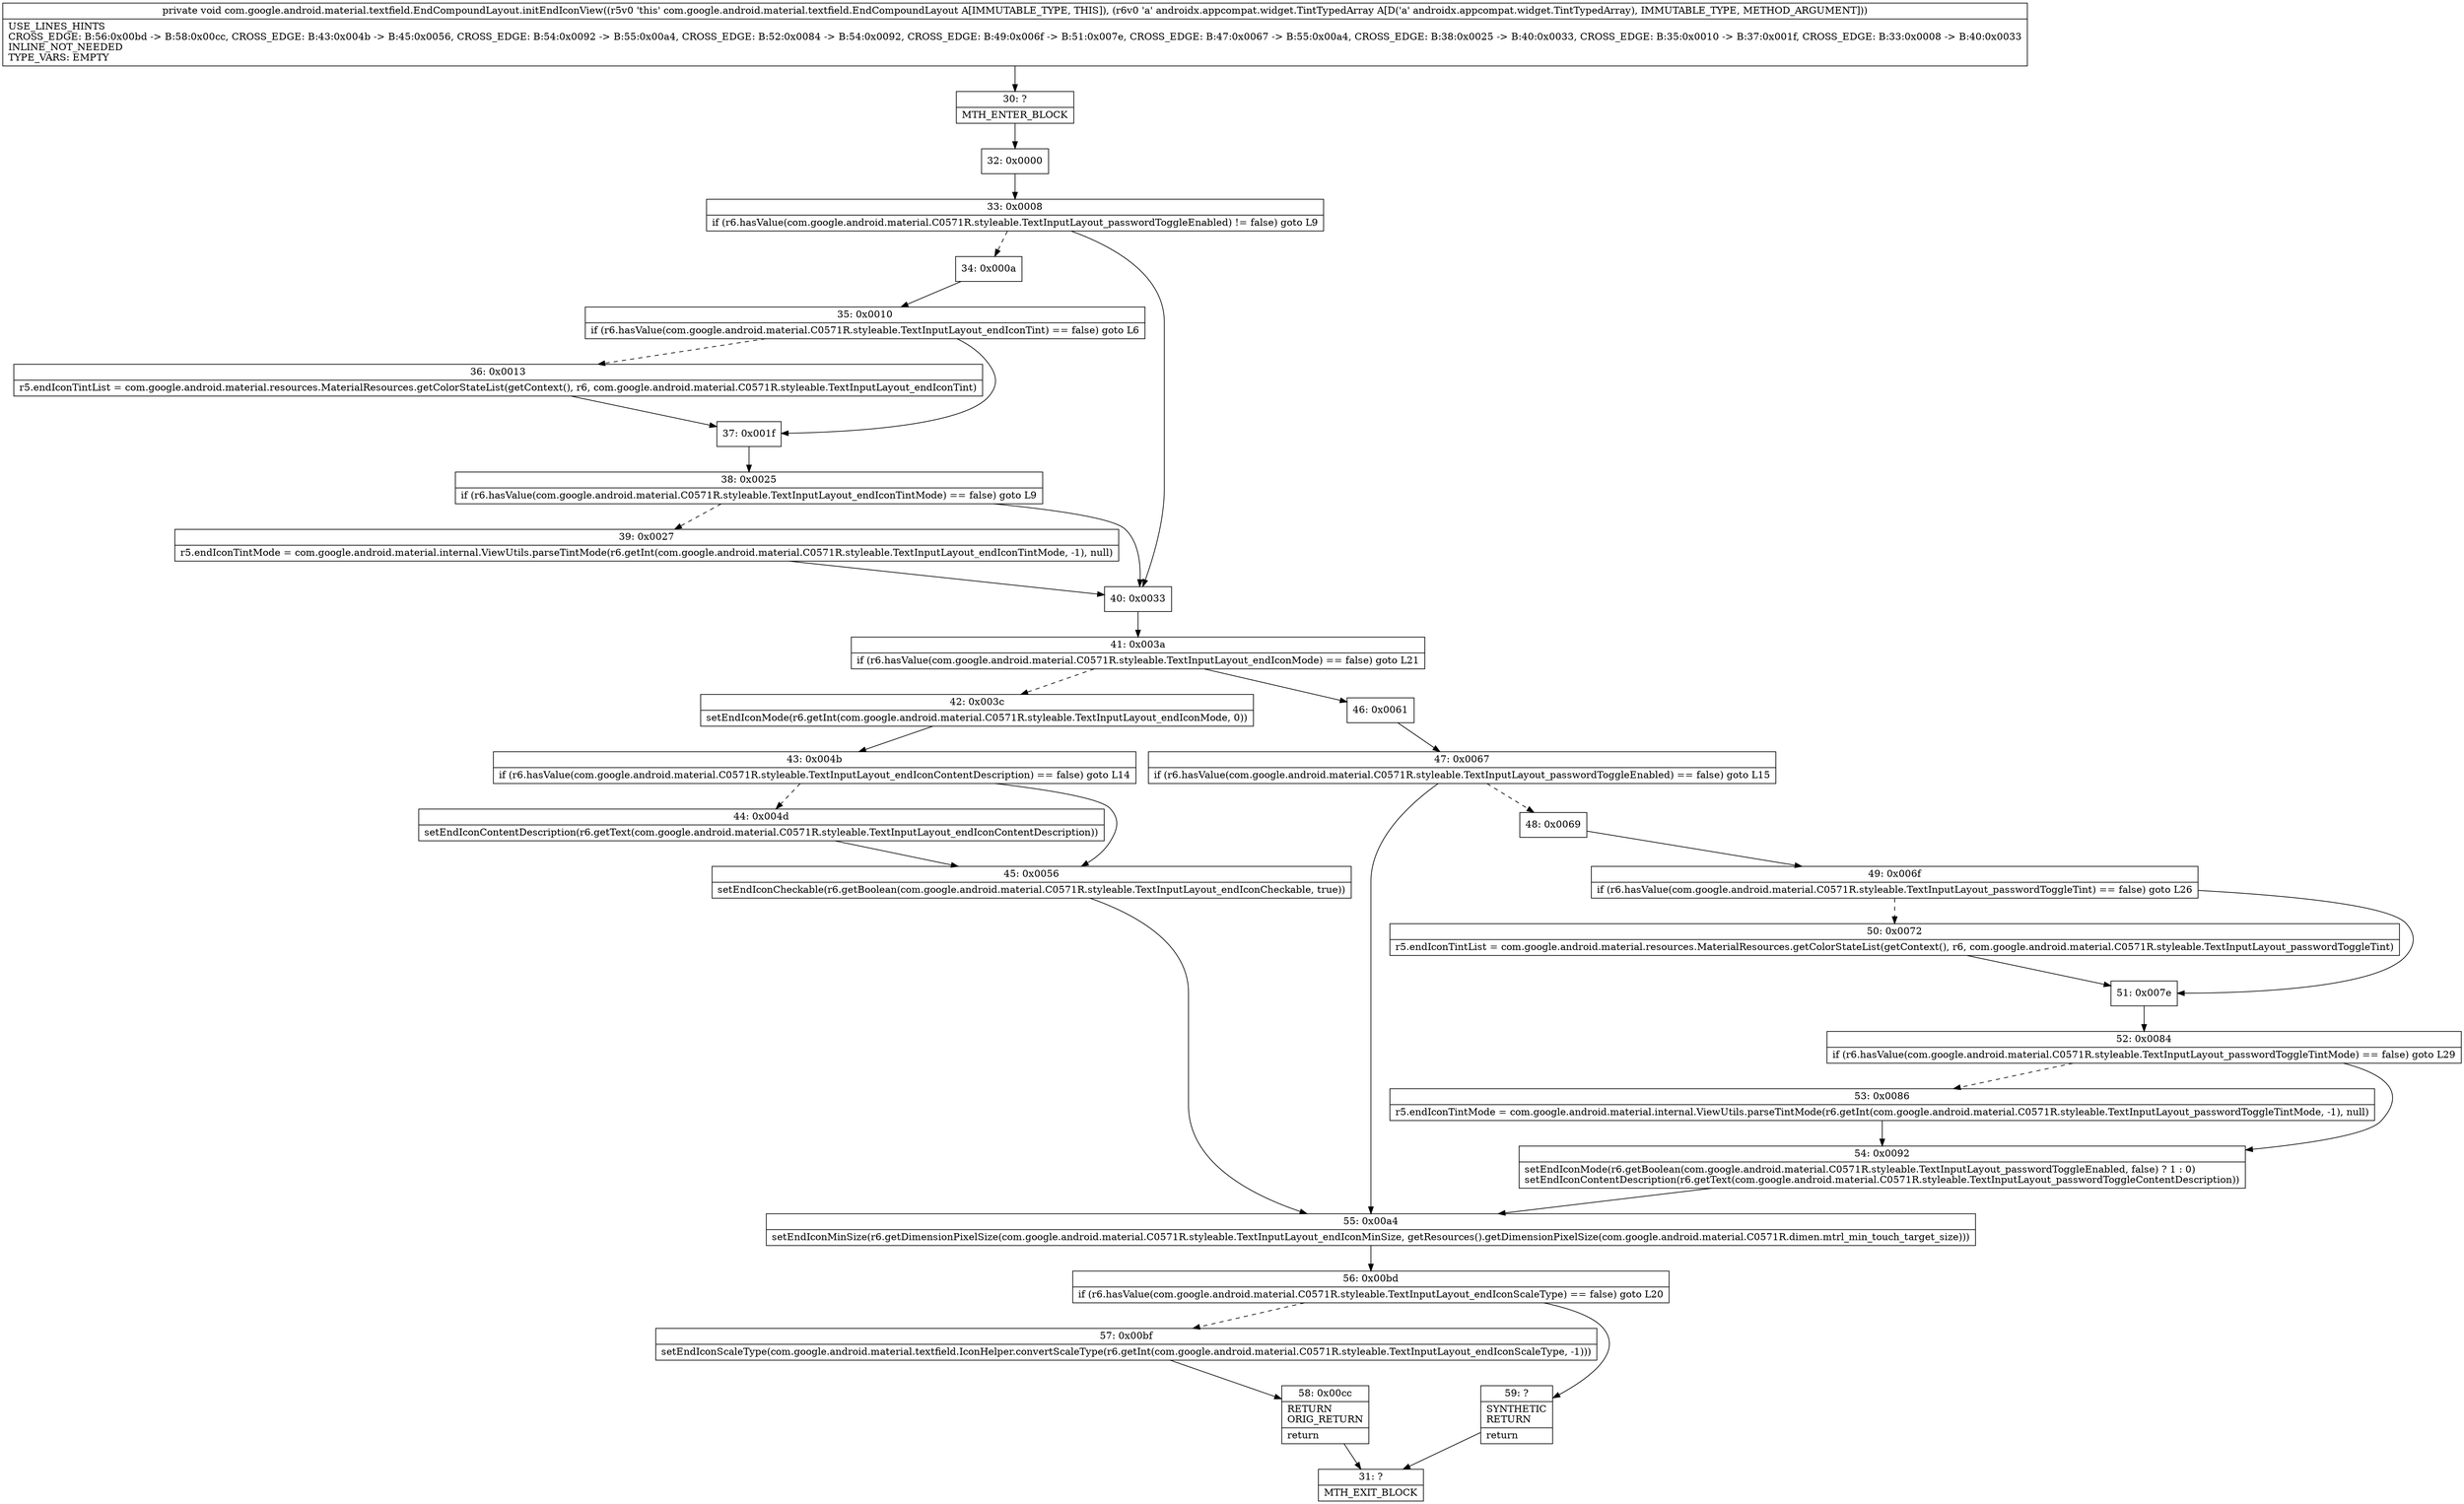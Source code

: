 digraph "CFG forcom.google.android.material.textfield.EndCompoundLayout.initEndIconView(Landroidx\/appcompat\/widget\/TintTypedArray;)V" {
Node_30 [shape=record,label="{30\:\ ?|MTH_ENTER_BLOCK\l}"];
Node_32 [shape=record,label="{32\:\ 0x0000}"];
Node_33 [shape=record,label="{33\:\ 0x0008|if (r6.hasValue(com.google.android.material.C0571R.styleable.TextInputLayout_passwordToggleEnabled) != false) goto L9\l}"];
Node_34 [shape=record,label="{34\:\ 0x000a}"];
Node_35 [shape=record,label="{35\:\ 0x0010|if (r6.hasValue(com.google.android.material.C0571R.styleable.TextInputLayout_endIconTint) == false) goto L6\l}"];
Node_36 [shape=record,label="{36\:\ 0x0013|r5.endIconTintList = com.google.android.material.resources.MaterialResources.getColorStateList(getContext(), r6, com.google.android.material.C0571R.styleable.TextInputLayout_endIconTint)\l}"];
Node_37 [shape=record,label="{37\:\ 0x001f}"];
Node_38 [shape=record,label="{38\:\ 0x0025|if (r6.hasValue(com.google.android.material.C0571R.styleable.TextInputLayout_endIconTintMode) == false) goto L9\l}"];
Node_39 [shape=record,label="{39\:\ 0x0027|r5.endIconTintMode = com.google.android.material.internal.ViewUtils.parseTintMode(r6.getInt(com.google.android.material.C0571R.styleable.TextInputLayout_endIconTintMode, \-1), null)\l}"];
Node_40 [shape=record,label="{40\:\ 0x0033}"];
Node_41 [shape=record,label="{41\:\ 0x003a|if (r6.hasValue(com.google.android.material.C0571R.styleable.TextInputLayout_endIconMode) == false) goto L21\l}"];
Node_42 [shape=record,label="{42\:\ 0x003c|setEndIconMode(r6.getInt(com.google.android.material.C0571R.styleable.TextInputLayout_endIconMode, 0))\l}"];
Node_43 [shape=record,label="{43\:\ 0x004b|if (r6.hasValue(com.google.android.material.C0571R.styleable.TextInputLayout_endIconContentDescription) == false) goto L14\l}"];
Node_44 [shape=record,label="{44\:\ 0x004d|setEndIconContentDescription(r6.getText(com.google.android.material.C0571R.styleable.TextInputLayout_endIconContentDescription))\l}"];
Node_45 [shape=record,label="{45\:\ 0x0056|setEndIconCheckable(r6.getBoolean(com.google.android.material.C0571R.styleable.TextInputLayout_endIconCheckable, true))\l}"];
Node_55 [shape=record,label="{55\:\ 0x00a4|setEndIconMinSize(r6.getDimensionPixelSize(com.google.android.material.C0571R.styleable.TextInputLayout_endIconMinSize, getResources().getDimensionPixelSize(com.google.android.material.C0571R.dimen.mtrl_min_touch_target_size)))\l}"];
Node_56 [shape=record,label="{56\:\ 0x00bd|if (r6.hasValue(com.google.android.material.C0571R.styleable.TextInputLayout_endIconScaleType) == false) goto L20\l}"];
Node_57 [shape=record,label="{57\:\ 0x00bf|setEndIconScaleType(com.google.android.material.textfield.IconHelper.convertScaleType(r6.getInt(com.google.android.material.C0571R.styleable.TextInputLayout_endIconScaleType, \-1)))\l}"];
Node_58 [shape=record,label="{58\:\ 0x00cc|RETURN\lORIG_RETURN\l|return\l}"];
Node_31 [shape=record,label="{31\:\ ?|MTH_EXIT_BLOCK\l}"];
Node_59 [shape=record,label="{59\:\ ?|SYNTHETIC\lRETURN\l|return\l}"];
Node_46 [shape=record,label="{46\:\ 0x0061}"];
Node_47 [shape=record,label="{47\:\ 0x0067|if (r6.hasValue(com.google.android.material.C0571R.styleable.TextInputLayout_passwordToggleEnabled) == false) goto L15\l}"];
Node_48 [shape=record,label="{48\:\ 0x0069}"];
Node_49 [shape=record,label="{49\:\ 0x006f|if (r6.hasValue(com.google.android.material.C0571R.styleable.TextInputLayout_passwordToggleTint) == false) goto L26\l}"];
Node_50 [shape=record,label="{50\:\ 0x0072|r5.endIconTintList = com.google.android.material.resources.MaterialResources.getColorStateList(getContext(), r6, com.google.android.material.C0571R.styleable.TextInputLayout_passwordToggleTint)\l}"];
Node_51 [shape=record,label="{51\:\ 0x007e}"];
Node_52 [shape=record,label="{52\:\ 0x0084|if (r6.hasValue(com.google.android.material.C0571R.styleable.TextInputLayout_passwordToggleTintMode) == false) goto L29\l}"];
Node_53 [shape=record,label="{53\:\ 0x0086|r5.endIconTintMode = com.google.android.material.internal.ViewUtils.parseTintMode(r6.getInt(com.google.android.material.C0571R.styleable.TextInputLayout_passwordToggleTintMode, \-1), null)\l}"];
Node_54 [shape=record,label="{54\:\ 0x0092|setEndIconMode(r6.getBoolean(com.google.android.material.C0571R.styleable.TextInputLayout_passwordToggleEnabled, false) ? 1 : 0)\lsetEndIconContentDescription(r6.getText(com.google.android.material.C0571R.styleable.TextInputLayout_passwordToggleContentDescription))\l}"];
MethodNode[shape=record,label="{private void com.google.android.material.textfield.EndCompoundLayout.initEndIconView((r5v0 'this' com.google.android.material.textfield.EndCompoundLayout A[IMMUTABLE_TYPE, THIS]), (r6v0 'a' androidx.appcompat.widget.TintTypedArray A[D('a' androidx.appcompat.widget.TintTypedArray), IMMUTABLE_TYPE, METHOD_ARGUMENT]))  | USE_LINES_HINTS\lCROSS_EDGE: B:56:0x00bd \-\> B:58:0x00cc, CROSS_EDGE: B:43:0x004b \-\> B:45:0x0056, CROSS_EDGE: B:54:0x0092 \-\> B:55:0x00a4, CROSS_EDGE: B:52:0x0084 \-\> B:54:0x0092, CROSS_EDGE: B:49:0x006f \-\> B:51:0x007e, CROSS_EDGE: B:47:0x0067 \-\> B:55:0x00a4, CROSS_EDGE: B:38:0x0025 \-\> B:40:0x0033, CROSS_EDGE: B:35:0x0010 \-\> B:37:0x001f, CROSS_EDGE: B:33:0x0008 \-\> B:40:0x0033\lINLINE_NOT_NEEDED\lTYPE_VARS: EMPTY\l}"];
MethodNode -> Node_30;Node_30 -> Node_32;
Node_32 -> Node_33;
Node_33 -> Node_34[style=dashed];
Node_33 -> Node_40;
Node_34 -> Node_35;
Node_35 -> Node_36[style=dashed];
Node_35 -> Node_37;
Node_36 -> Node_37;
Node_37 -> Node_38;
Node_38 -> Node_39[style=dashed];
Node_38 -> Node_40;
Node_39 -> Node_40;
Node_40 -> Node_41;
Node_41 -> Node_42[style=dashed];
Node_41 -> Node_46;
Node_42 -> Node_43;
Node_43 -> Node_44[style=dashed];
Node_43 -> Node_45;
Node_44 -> Node_45;
Node_45 -> Node_55;
Node_55 -> Node_56;
Node_56 -> Node_57[style=dashed];
Node_56 -> Node_59;
Node_57 -> Node_58;
Node_58 -> Node_31;
Node_59 -> Node_31;
Node_46 -> Node_47;
Node_47 -> Node_48[style=dashed];
Node_47 -> Node_55;
Node_48 -> Node_49;
Node_49 -> Node_50[style=dashed];
Node_49 -> Node_51;
Node_50 -> Node_51;
Node_51 -> Node_52;
Node_52 -> Node_53[style=dashed];
Node_52 -> Node_54;
Node_53 -> Node_54;
Node_54 -> Node_55;
}

